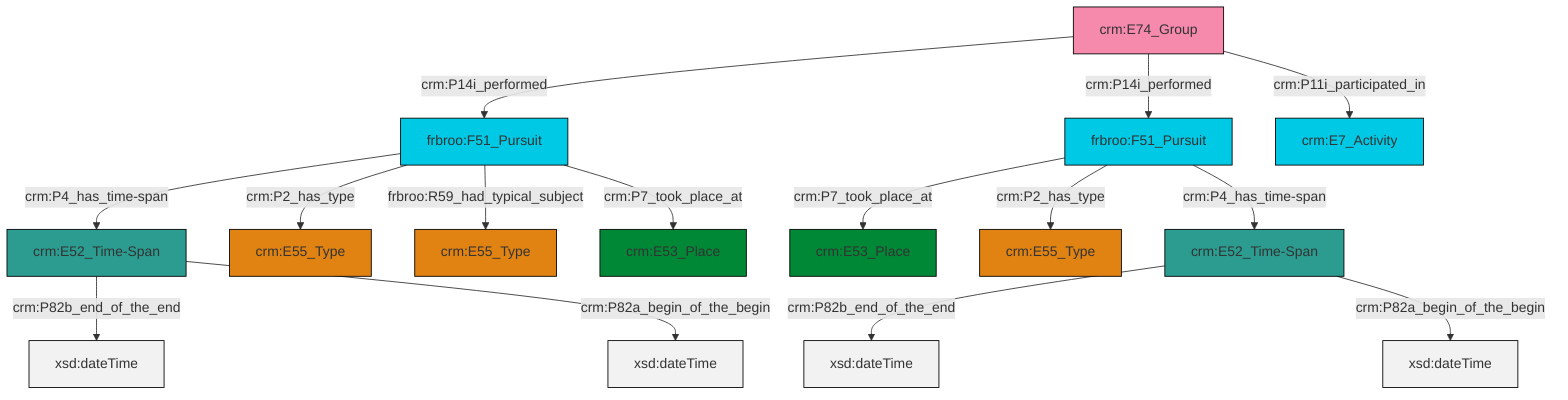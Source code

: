 graph TD
classDef Literal fill:#f2f2f2,stroke:#000000;
classDef CRM_Entity fill:#FFFFFF,stroke:#000000;
classDef Temporal_Entity fill:#00C9E6, stroke:#000000;
classDef Type fill:#E18312, stroke:#000000;
classDef Time-Span fill:#2C9C91, stroke:#000000;
classDef Appellation fill:#FFEB7F, stroke:#000000;
classDef Place fill:#008836, stroke:#000000;
classDef Persistent_Item fill:#B266B2, stroke:#000000;
classDef Conceptual_Object fill:#FFD700, stroke:#000000;
classDef Physical_Thing fill:#D2B48C, stroke:#000000;
classDef Actor fill:#f58aad, stroke:#000000;
classDef PC_Classes fill:#4ce600, stroke:#000000;
classDef Multi fill:#cccccc,stroke:#000000;

0["crm:E74_Group"]:::Actor -->|crm:P14i_performed| 1["frbroo:F51_Pursuit"]:::Temporal_Entity
0["crm:E74_Group"]:::Actor -->|crm:P14i_performed| 2["frbroo:F51_Pursuit"]:::Temporal_Entity
1["frbroo:F51_Pursuit"]:::Temporal_Entity -->|crm:P4_has_time-span| 3["crm:E52_Time-Span"]:::Time-Span
3["crm:E52_Time-Span"]:::Time-Span -->|crm:P82b_end_of_the_end| 4[xsd:dateTime]:::Literal
2["frbroo:F51_Pursuit"]:::Temporal_Entity -->|crm:P7_took_place_at| 9["crm:E53_Place"]:::Place
5["crm:E52_Time-Span"]:::Time-Span -->|crm:P82b_end_of_the_end| 10[xsd:dateTime]:::Literal
5["crm:E52_Time-Span"]:::Time-Span -->|crm:P82a_begin_of_the_begin| 11[xsd:dateTime]:::Literal
1["frbroo:F51_Pursuit"]:::Temporal_Entity -->|crm:P2_has_type| 12["crm:E55_Type"]:::Type
0["crm:E74_Group"]:::Actor -->|crm:P11i_participated_in| 16["crm:E7_Activity"]:::Temporal_Entity
1["frbroo:F51_Pursuit"]:::Temporal_Entity -->|frbroo:R59_had_typical_subject| 17["crm:E55_Type"]:::Type
1["frbroo:F51_Pursuit"]:::Temporal_Entity -->|crm:P7_took_place_at| 18["crm:E53_Place"]:::Place
2["frbroo:F51_Pursuit"]:::Temporal_Entity -->|crm:P2_has_type| 7["crm:E55_Type"]:::Type
3["crm:E52_Time-Span"]:::Time-Span -->|crm:P82a_begin_of_the_begin| 22[xsd:dateTime]:::Literal
2["frbroo:F51_Pursuit"]:::Temporal_Entity -->|crm:P4_has_time-span| 5["crm:E52_Time-Span"]:::Time-Span